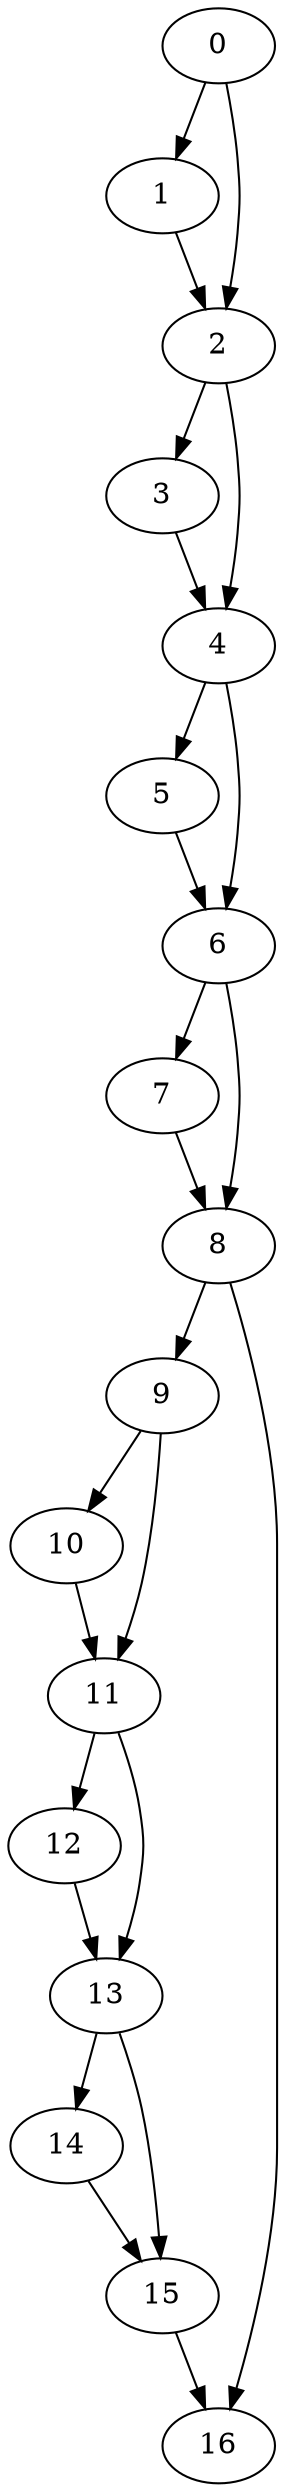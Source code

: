digraph {
	0
	1
	2
	3
	4
	5
	6
	7
	8
	9
	10
	11
	12
	13
	14
	15
	16
	15 -> 16
	8 -> 16
	0 -> 1
	2 -> 3
	6 -> 7
	8 -> 9
	9 -> 11
	10 -> 11
	5 -> 6
	4 -> 6
	11 -> 13
	12 -> 13
	13 -> 15
	14 -> 15
	0 -> 2
	1 -> 2
	2 -> 4
	3 -> 4
	4 -> 5
	6 -> 8
	7 -> 8
	9 -> 10
	11 -> 12
	13 -> 14
}
